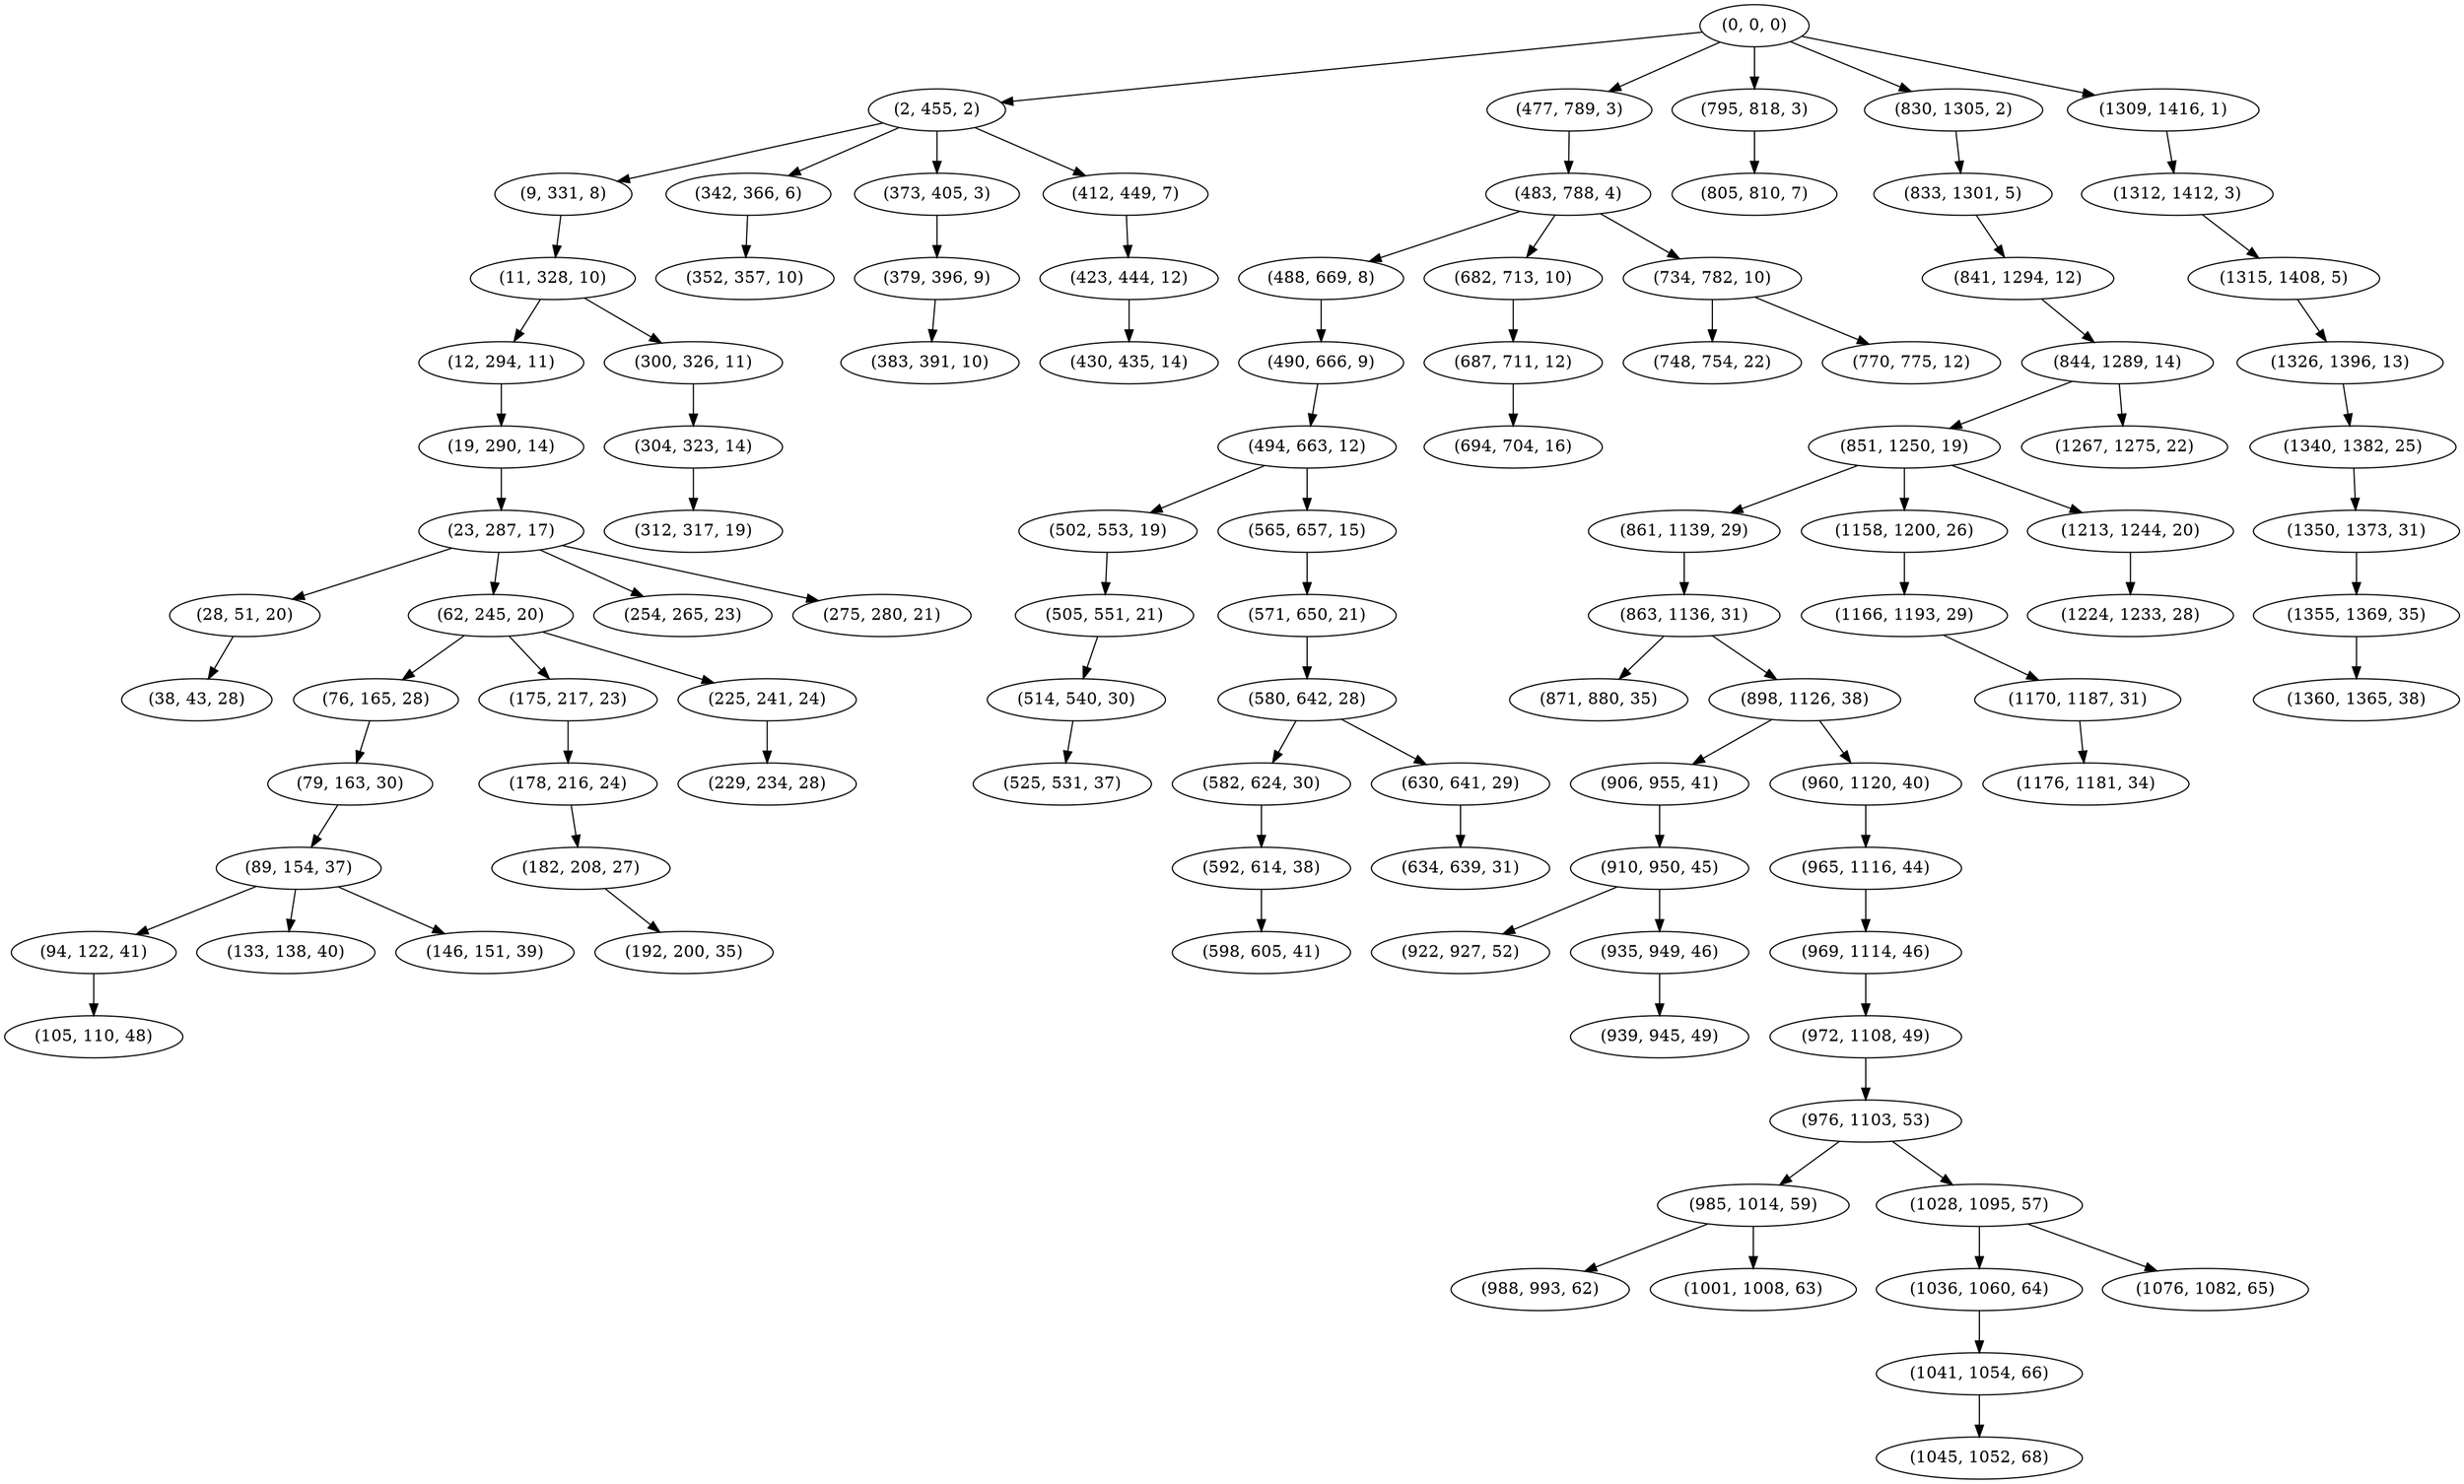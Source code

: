 digraph tree {
    "(0, 0, 0)";
    "(2, 455, 2)";
    "(9, 331, 8)";
    "(11, 328, 10)";
    "(12, 294, 11)";
    "(19, 290, 14)";
    "(23, 287, 17)";
    "(28, 51, 20)";
    "(38, 43, 28)";
    "(62, 245, 20)";
    "(76, 165, 28)";
    "(79, 163, 30)";
    "(89, 154, 37)";
    "(94, 122, 41)";
    "(105, 110, 48)";
    "(133, 138, 40)";
    "(146, 151, 39)";
    "(175, 217, 23)";
    "(178, 216, 24)";
    "(182, 208, 27)";
    "(192, 200, 35)";
    "(225, 241, 24)";
    "(229, 234, 28)";
    "(254, 265, 23)";
    "(275, 280, 21)";
    "(300, 326, 11)";
    "(304, 323, 14)";
    "(312, 317, 19)";
    "(342, 366, 6)";
    "(352, 357, 10)";
    "(373, 405, 3)";
    "(379, 396, 9)";
    "(383, 391, 10)";
    "(412, 449, 7)";
    "(423, 444, 12)";
    "(430, 435, 14)";
    "(477, 789, 3)";
    "(483, 788, 4)";
    "(488, 669, 8)";
    "(490, 666, 9)";
    "(494, 663, 12)";
    "(502, 553, 19)";
    "(505, 551, 21)";
    "(514, 540, 30)";
    "(525, 531, 37)";
    "(565, 657, 15)";
    "(571, 650, 21)";
    "(580, 642, 28)";
    "(582, 624, 30)";
    "(592, 614, 38)";
    "(598, 605, 41)";
    "(630, 641, 29)";
    "(634, 639, 31)";
    "(682, 713, 10)";
    "(687, 711, 12)";
    "(694, 704, 16)";
    "(734, 782, 10)";
    "(748, 754, 22)";
    "(770, 775, 12)";
    "(795, 818, 3)";
    "(805, 810, 7)";
    "(830, 1305, 2)";
    "(833, 1301, 5)";
    "(841, 1294, 12)";
    "(844, 1289, 14)";
    "(851, 1250, 19)";
    "(861, 1139, 29)";
    "(863, 1136, 31)";
    "(871, 880, 35)";
    "(898, 1126, 38)";
    "(906, 955, 41)";
    "(910, 950, 45)";
    "(922, 927, 52)";
    "(935, 949, 46)";
    "(939, 945, 49)";
    "(960, 1120, 40)";
    "(965, 1116, 44)";
    "(969, 1114, 46)";
    "(972, 1108, 49)";
    "(976, 1103, 53)";
    "(985, 1014, 59)";
    "(988, 993, 62)";
    "(1001, 1008, 63)";
    "(1028, 1095, 57)";
    "(1036, 1060, 64)";
    "(1041, 1054, 66)";
    "(1045, 1052, 68)";
    "(1076, 1082, 65)";
    "(1158, 1200, 26)";
    "(1166, 1193, 29)";
    "(1170, 1187, 31)";
    "(1176, 1181, 34)";
    "(1213, 1244, 20)";
    "(1224, 1233, 28)";
    "(1267, 1275, 22)";
    "(1309, 1416, 1)";
    "(1312, 1412, 3)";
    "(1315, 1408, 5)";
    "(1326, 1396, 13)";
    "(1340, 1382, 25)";
    "(1350, 1373, 31)";
    "(1355, 1369, 35)";
    "(1360, 1365, 38)";
    "(0, 0, 0)" -> "(2, 455, 2)";
    "(0, 0, 0)" -> "(477, 789, 3)";
    "(0, 0, 0)" -> "(795, 818, 3)";
    "(0, 0, 0)" -> "(830, 1305, 2)";
    "(0, 0, 0)" -> "(1309, 1416, 1)";
    "(2, 455, 2)" -> "(9, 331, 8)";
    "(2, 455, 2)" -> "(342, 366, 6)";
    "(2, 455, 2)" -> "(373, 405, 3)";
    "(2, 455, 2)" -> "(412, 449, 7)";
    "(9, 331, 8)" -> "(11, 328, 10)";
    "(11, 328, 10)" -> "(12, 294, 11)";
    "(11, 328, 10)" -> "(300, 326, 11)";
    "(12, 294, 11)" -> "(19, 290, 14)";
    "(19, 290, 14)" -> "(23, 287, 17)";
    "(23, 287, 17)" -> "(28, 51, 20)";
    "(23, 287, 17)" -> "(62, 245, 20)";
    "(23, 287, 17)" -> "(254, 265, 23)";
    "(23, 287, 17)" -> "(275, 280, 21)";
    "(28, 51, 20)" -> "(38, 43, 28)";
    "(62, 245, 20)" -> "(76, 165, 28)";
    "(62, 245, 20)" -> "(175, 217, 23)";
    "(62, 245, 20)" -> "(225, 241, 24)";
    "(76, 165, 28)" -> "(79, 163, 30)";
    "(79, 163, 30)" -> "(89, 154, 37)";
    "(89, 154, 37)" -> "(94, 122, 41)";
    "(89, 154, 37)" -> "(133, 138, 40)";
    "(89, 154, 37)" -> "(146, 151, 39)";
    "(94, 122, 41)" -> "(105, 110, 48)";
    "(175, 217, 23)" -> "(178, 216, 24)";
    "(178, 216, 24)" -> "(182, 208, 27)";
    "(182, 208, 27)" -> "(192, 200, 35)";
    "(225, 241, 24)" -> "(229, 234, 28)";
    "(300, 326, 11)" -> "(304, 323, 14)";
    "(304, 323, 14)" -> "(312, 317, 19)";
    "(342, 366, 6)" -> "(352, 357, 10)";
    "(373, 405, 3)" -> "(379, 396, 9)";
    "(379, 396, 9)" -> "(383, 391, 10)";
    "(412, 449, 7)" -> "(423, 444, 12)";
    "(423, 444, 12)" -> "(430, 435, 14)";
    "(477, 789, 3)" -> "(483, 788, 4)";
    "(483, 788, 4)" -> "(488, 669, 8)";
    "(483, 788, 4)" -> "(682, 713, 10)";
    "(483, 788, 4)" -> "(734, 782, 10)";
    "(488, 669, 8)" -> "(490, 666, 9)";
    "(490, 666, 9)" -> "(494, 663, 12)";
    "(494, 663, 12)" -> "(502, 553, 19)";
    "(494, 663, 12)" -> "(565, 657, 15)";
    "(502, 553, 19)" -> "(505, 551, 21)";
    "(505, 551, 21)" -> "(514, 540, 30)";
    "(514, 540, 30)" -> "(525, 531, 37)";
    "(565, 657, 15)" -> "(571, 650, 21)";
    "(571, 650, 21)" -> "(580, 642, 28)";
    "(580, 642, 28)" -> "(582, 624, 30)";
    "(580, 642, 28)" -> "(630, 641, 29)";
    "(582, 624, 30)" -> "(592, 614, 38)";
    "(592, 614, 38)" -> "(598, 605, 41)";
    "(630, 641, 29)" -> "(634, 639, 31)";
    "(682, 713, 10)" -> "(687, 711, 12)";
    "(687, 711, 12)" -> "(694, 704, 16)";
    "(734, 782, 10)" -> "(748, 754, 22)";
    "(734, 782, 10)" -> "(770, 775, 12)";
    "(795, 818, 3)" -> "(805, 810, 7)";
    "(830, 1305, 2)" -> "(833, 1301, 5)";
    "(833, 1301, 5)" -> "(841, 1294, 12)";
    "(841, 1294, 12)" -> "(844, 1289, 14)";
    "(844, 1289, 14)" -> "(851, 1250, 19)";
    "(844, 1289, 14)" -> "(1267, 1275, 22)";
    "(851, 1250, 19)" -> "(861, 1139, 29)";
    "(851, 1250, 19)" -> "(1158, 1200, 26)";
    "(851, 1250, 19)" -> "(1213, 1244, 20)";
    "(861, 1139, 29)" -> "(863, 1136, 31)";
    "(863, 1136, 31)" -> "(871, 880, 35)";
    "(863, 1136, 31)" -> "(898, 1126, 38)";
    "(898, 1126, 38)" -> "(906, 955, 41)";
    "(898, 1126, 38)" -> "(960, 1120, 40)";
    "(906, 955, 41)" -> "(910, 950, 45)";
    "(910, 950, 45)" -> "(922, 927, 52)";
    "(910, 950, 45)" -> "(935, 949, 46)";
    "(935, 949, 46)" -> "(939, 945, 49)";
    "(960, 1120, 40)" -> "(965, 1116, 44)";
    "(965, 1116, 44)" -> "(969, 1114, 46)";
    "(969, 1114, 46)" -> "(972, 1108, 49)";
    "(972, 1108, 49)" -> "(976, 1103, 53)";
    "(976, 1103, 53)" -> "(985, 1014, 59)";
    "(976, 1103, 53)" -> "(1028, 1095, 57)";
    "(985, 1014, 59)" -> "(988, 993, 62)";
    "(985, 1014, 59)" -> "(1001, 1008, 63)";
    "(1028, 1095, 57)" -> "(1036, 1060, 64)";
    "(1028, 1095, 57)" -> "(1076, 1082, 65)";
    "(1036, 1060, 64)" -> "(1041, 1054, 66)";
    "(1041, 1054, 66)" -> "(1045, 1052, 68)";
    "(1158, 1200, 26)" -> "(1166, 1193, 29)";
    "(1166, 1193, 29)" -> "(1170, 1187, 31)";
    "(1170, 1187, 31)" -> "(1176, 1181, 34)";
    "(1213, 1244, 20)" -> "(1224, 1233, 28)";
    "(1309, 1416, 1)" -> "(1312, 1412, 3)";
    "(1312, 1412, 3)" -> "(1315, 1408, 5)";
    "(1315, 1408, 5)" -> "(1326, 1396, 13)";
    "(1326, 1396, 13)" -> "(1340, 1382, 25)";
    "(1340, 1382, 25)" -> "(1350, 1373, 31)";
    "(1350, 1373, 31)" -> "(1355, 1369, 35)";
    "(1355, 1369, 35)" -> "(1360, 1365, 38)";
}
